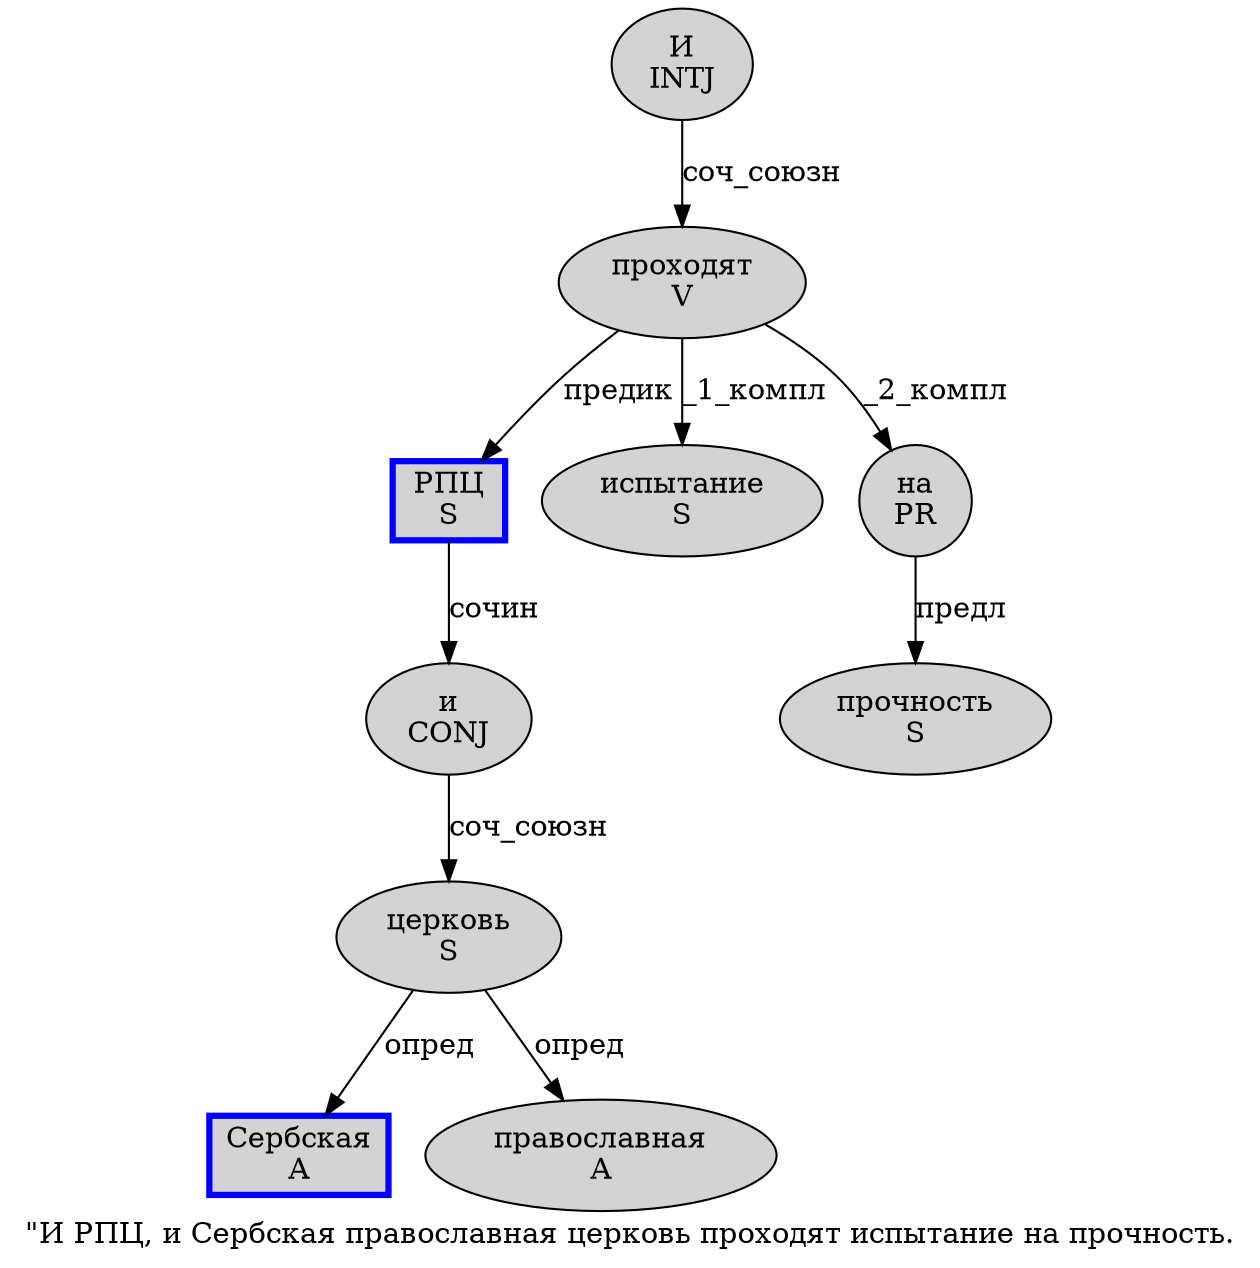 digraph SENTENCE_778 {
	graph [label="\"И РПЦ, и Сербская православная церковь проходят испытание на прочность."]
	node [style=filled]
		1 [label="И
INTJ" color="" fillcolor=lightgray penwidth=1 shape=ellipse]
		2 [label="РПЦ
S" color=blue fillcolor=lightgray penwidth=3 shape=box]
		4 [label="и
CONJ" color="" fillcolor=lightgray penwidth=1 shape=ellipse]
		5 [label="Сербская
A" color=blue fillcolor=lightgray penwidth=3 shape=box]
		6 [label="православная
A" color="" fillcolor=lightgray penwidth=1 shape=ellipse]
		7 [label="церковь
S" color="" fillcolor=lightgray penwidth=1 shape=ellipse]
		8 [label="проходят
V" color="" fillcolor=lightgray penwidth=1 shape=ellipse]
		9 [label="испытание
S" color="" fillcolor=lightgray penwidth=1 shape=ellipse]
		10 [label="на
PR" color="" fillcolor=lightgray penwidth=1 shape=ellipse]
		11 [label="прочность
S" color="" fillcolor=lightgray penwidth=1 shape=ellipse]
			1 -> 8 [label="соч_союзн"]
			8 -> 2 [label="предик"]
			8 -> 9 [label="_1_компл"]
			8 -> 10 [label="_2_компл"]
			10 -> 11 [label="предл"]
			2 -> 4 [label="сочин"]
			7 -> 5 [label="опред"]
			7 -> 6 [label="опред"]
			4 -> 7 [label="соч_союзн"]
}